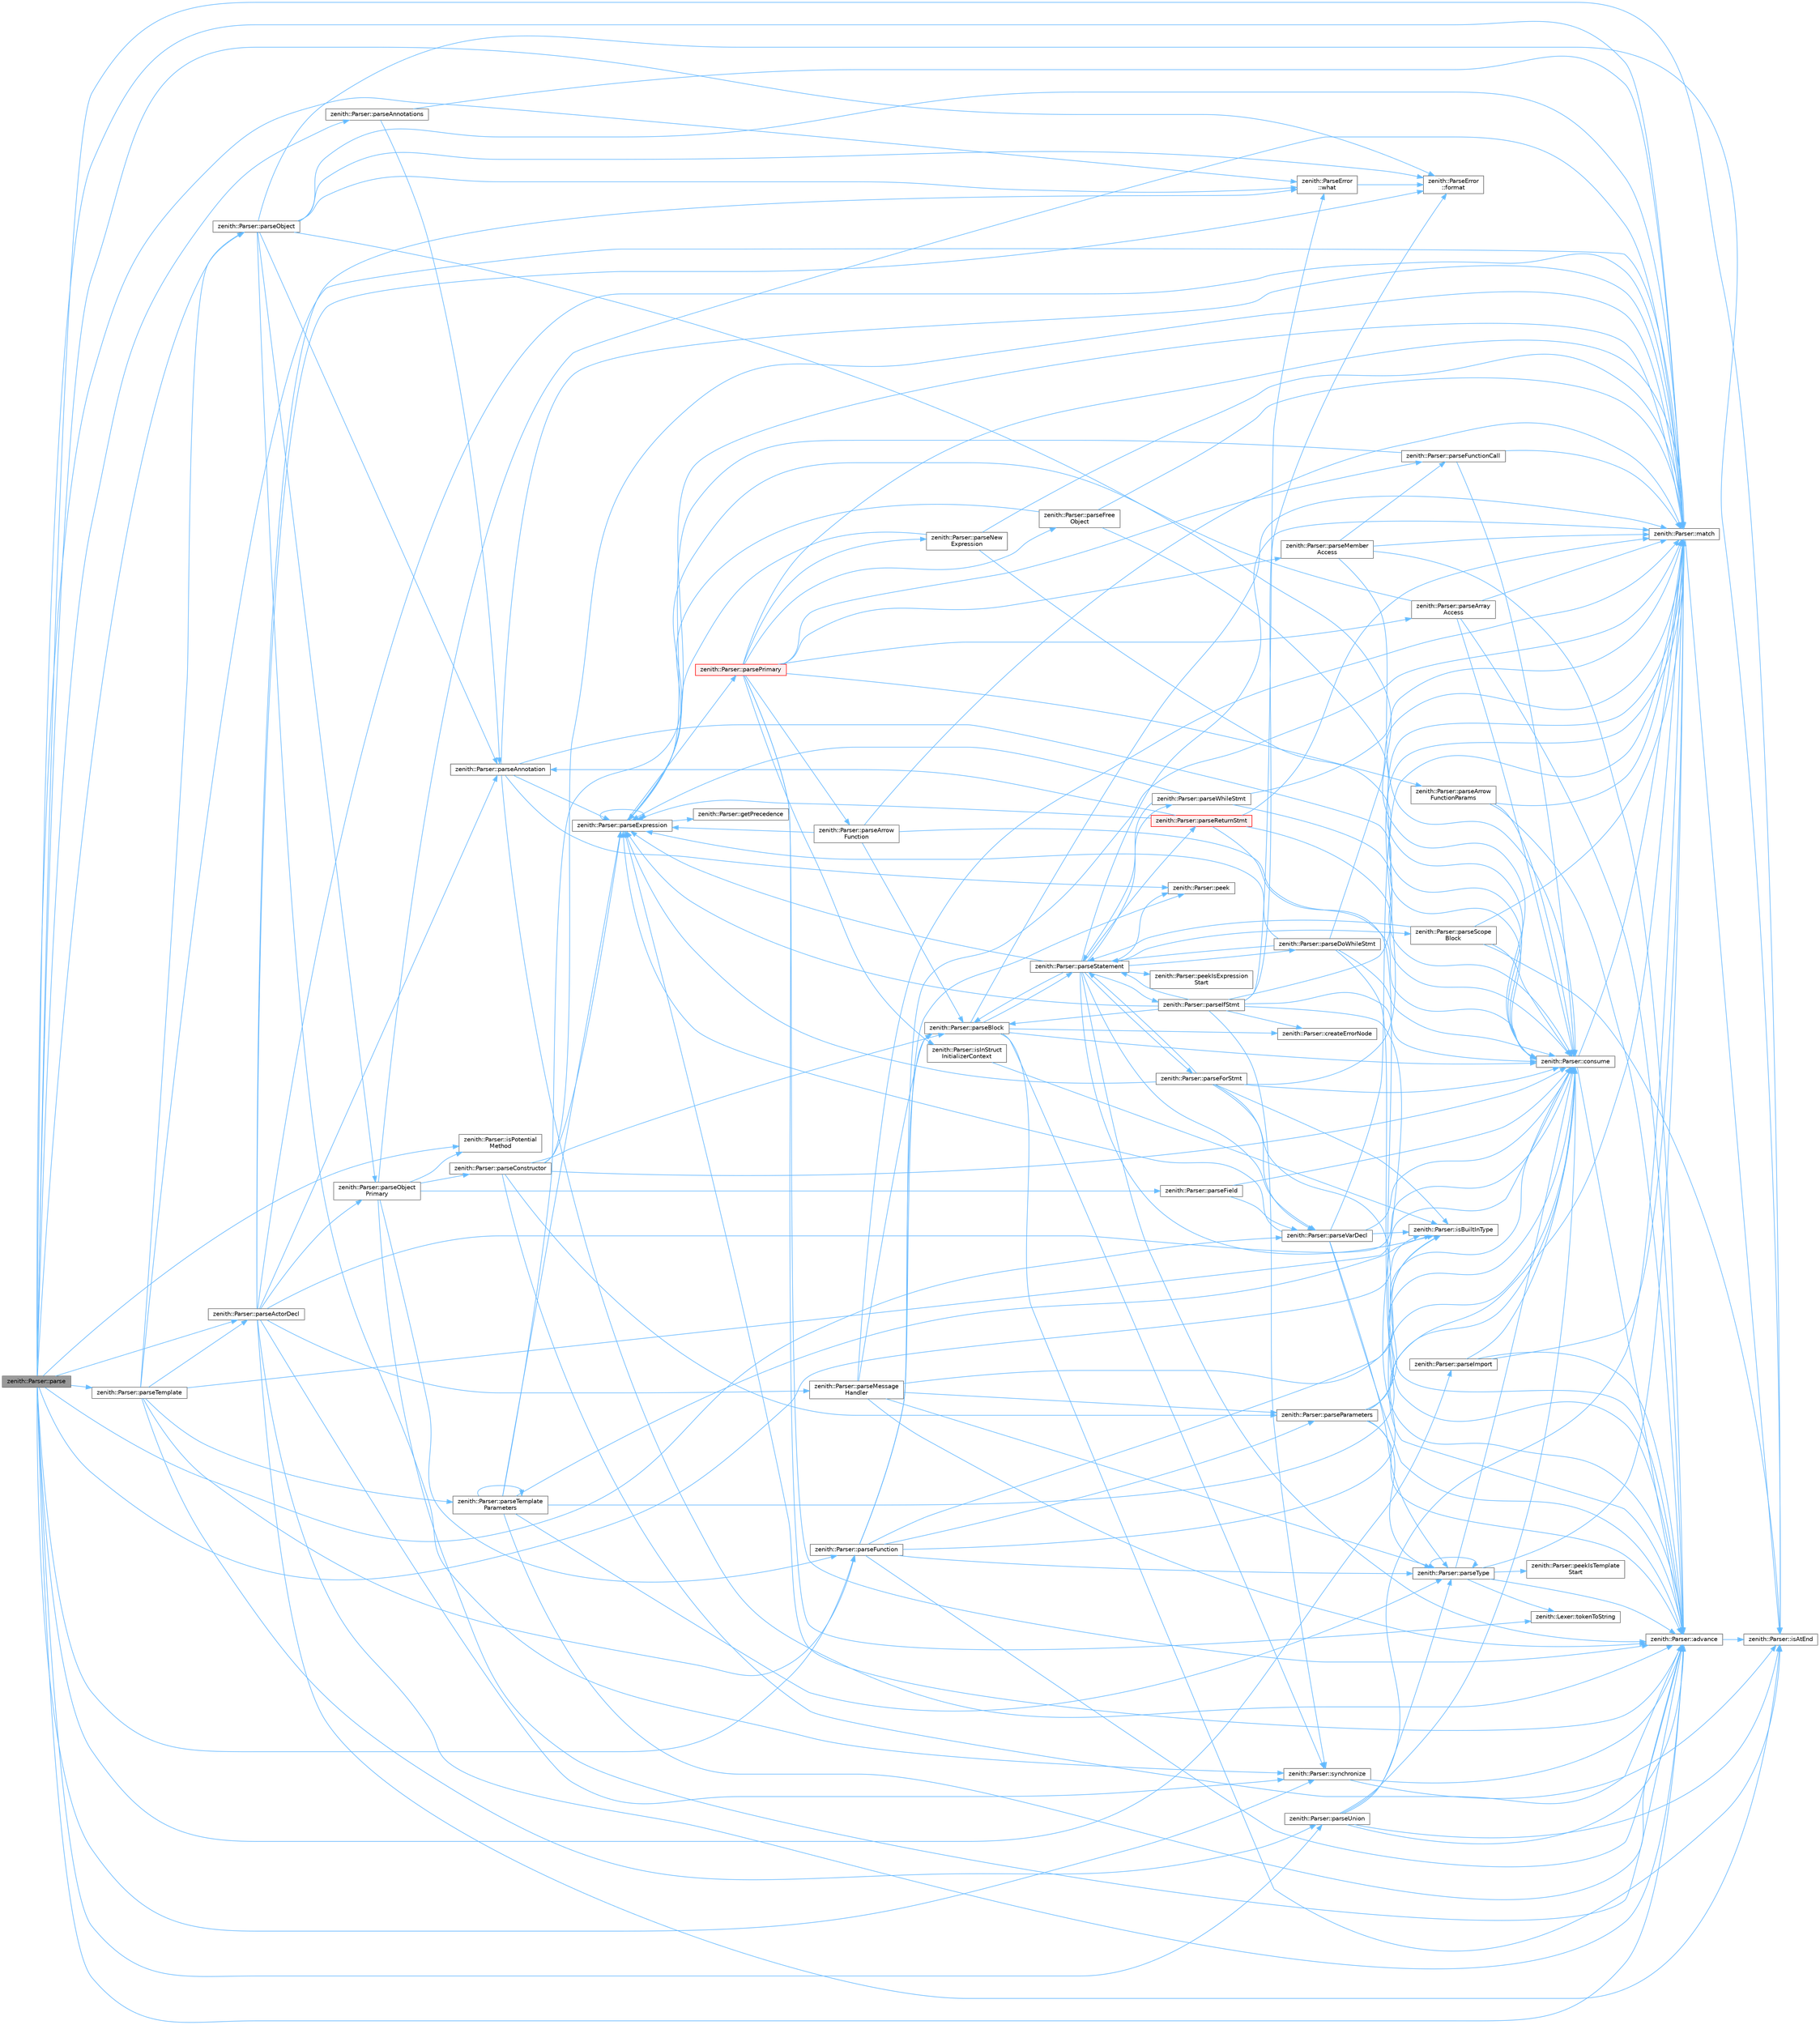 digraph "zenith::Parser::parse"
{
 // LATEX_PDF_SIZE
  bgcolor="transparent";
  edge [fontname=Helvetica,fontsize=10,labelfontname=Helvetica,labelfontsize=10];
  node [fontname=Helvetica,fontsize=10,shape=box,height=0.2,width=0.4];
  rankdir="LR";
  Node1 [id="Node000001",label="zenith::Parser::parse",height=0.2,width=0.4,color="gray40", fillcolor="grey60", style="filled", fontcolor="black",tooltip=" "];
  Node1 -> Node2 [id="edge1_Node000001_Node000002",color="steelblue1",style="solid",tooltip=" "];
  Node2 [id="Node000002",label="zenith::Parser::advance",height=0.2,width=0.4,color="grey40", fillcolor="white", style="filled",URL="$classzenith_1_1_parser.html#a9639927866a398781d4c1d205da431d8",tooltip=" "];
  Node2 -> Node3 [id="edge2_Node000002_Node000003",color="steelblue1",style="solid",tooltip=" "];
  Node3 [id="Node000003",label="zenith::Parser::isAtEnd",height=0.2,width=0.4,color="grey40", fillcolor="white", style="filled",URL="$classzenith_1_1_parser.html#a7fa9d1e2197db94168ba4e2c4fd98ad1",tooltip=" "];
  Node1 -> Node4 [id="edge3_Node000001_Node000004",color="steelblue1",style="solid",tooltip=" "];
  Node4 [id="Node000004",label="zenith::ParseError\l::format",height=0.2,width=0.4,color="grey40", fillcolor="white", style="filled",URL="$classzenith_1_1_parse_error.html#a432ddabc956004a6660137f537d2ba45",tooltip=" "];
  Node1 -> Node3 [id="edge4_Node000001_Node000003",color="steelblue1",style="solid",tooltip=" "];
  Node1 -> Node5 [id="edge5_Node000001_Node000005",color="steelblue1",style="solid",tooltip=" "];
  Node5 [id="Node000005",label="zenith::Parser::isBuiltInType",height=0.2,width=0.4,color="grey40", fillcolor="white", style="filled",URL="$classzenith_1_1_parser.html#a68c100d957e0a8960de2fca188e23054",tooltip=" "];
  Node1 -> Node6 [id="edge6_Node000001_Node000006",color="steelblue1",style="solid",tooltip=" "];
  Node6 [id="Node000006",label="zenith::Parser::isPotential\lMethod",height=0.2,width=0.4,color="grey40", fillcolor="white", style="filled",URL="$classzenith_1_1_parser.html#a3ce12be12969221d8326beb893810acd",tooltip=" "];
  Node1 -> Node7 [id="edge7_Node000001_Node000007",color="steelblue1",style="solid",tooltip=" "];
  Node7 [id="Node000007",label="zenith::Parser::match",height=0.2,width=0.4,color="grey40", fillcolor="white", style="filled",URL="$classzenith_1_1_parser.html#a6a8b25ba2a7a7f371a02b1419121e8cb",tooltip=" "];
  Node7 -> Node3 [id="edge8_Node000007_Node000003",color="steelblue1",style="solid",tooltip=" "];
  Node1 -> Node8 [id="edge9_Node000001_Node000008",color="steelblue1",style="solid",tooltip=" "];
  Node8 [id="Node000008",label="zenith::Parser::parseActorDecl",height=0.2,width=0.4,color="grey40", fillcolor="white", style="filled",URL="$classzenith_1_1_parser.html#add98eda497298f55d63689af29839db6",tooltip=" "];
  Node8 -> Node2 [id="edge10_Node000008_Node000002",color="steelblue1",style="solid",tooltip=" "];
  Node8 -> Node9 [id="edge11_Node000008_Node000009",color="steelblue1",style="solid",tooltip=" "];
  Node9 [id="Node000009",label="zenith::Parser::consume",height=0.2,width=0.4,color="grey40", fillcolor="white", style="filled",URL="$classzenith_1_1_parser.html#a729f5bdd53b7be97e8f5f3fb28f64249",tooltip=" "];
  Node9 -> Node2 [id="edge12_Node000009_Node000002",color="steelblue1",style="solid",tooltip=" "];
  Node9 -> Node7 [id="edge13_Node000009_Node000007",color="steelblue1",style="solid",tooltip=" "];
  Node8 -> Node4 [id="edge14_Node000008_Node000004",color="steelblue1",style="solid",tooltip=" "];
  Node8 -> Node3 [id="edge15_Node000008_Node000003",color="steelblue1",style="solid",tooltip=" "];
  Node8 -> Node7 [id="edge16_Node000008_Node000007",color="steelblue1",style="solid",tooltip=" "];
  Node8 -> Node10 [id="edge17_Node000008_Node000010",color="steelblue1",style="solid",tooltip=" "];
  Node10 [id="Node000010",label="zenith::Parser::parseAnnotation",height=0.2,width=0.4,color="grey40", fillcolor="white", style="filled",URL="$classzenith_1_1_parser.html#afff2e82900309df63d9aa89f4d3e31d6",tooltip=" "];
  Node10 -> Node2 [id="edge18_Node000010_Node000002",color="steelblue1",style="solid",tooltip=" "];
  Node10 -> Node9 [id="edge19_Node000010_Node000009",color="steelblue1",style="solid",tooltip=" "];
  Node10 -> Node7 [id="edge20_Node000010_Node000007",color="steelblue1",style="solid",tooltip=" "];
  Node10 -> Node11 [id="edge21_Node000010_Node000011",color="steelblue1",style="solid",tooltip=" "];
  Node11 [id="Node000011",label="zenith::Parser::parseExpression",height=0.2,width=0.4,color="grey40", fillcolor="white", style="filled",URL="$classzenith_1_1_parser.html#a239906fd51d54598f6d3dcc18d97b6b9",tooltip=" "];
  Node11 -> Node2 [id="edge22_Node000011_Node000002",color="steelblue1",style="solid",tooltip=" "];
  Node11 -> Node12 [id="edge23_Node000011_Node000012",color="steelblue1",style="solid",tooltip=" "];
  Node12 [id="Node000012",label="zenith::Parser::getPrecedence",height=0.2,width=0.4,color="grey40", fillcolor="white", style="filled",URL="$classzenith_1_1_parser.html#a5386ec516fb692a1b1ecd9058ca2c19e",tooltip=" "];
  Node11 -> Node11 [id="edge24_Node000011_Node000011",color="steelblue1",style="solid",tooltip=" "];
  Node11 -> Node13 [id="edge25_Node000011_Node000013",color="steelblue1",style="solid",tooltip=" "];
  Node13 [id="Node000013",label="zenith::Parser::parsePrimary",height=0.2,width=0.4,color="red", fillcolor="#FFF0F0", style="filled",URL="$classzenith_1_1_parser.html#a9425b18adfbb62629ae5ea654addc7cb",tooltip=" "];
  Node13 -> Node2 [id="edge26_Node000013_Node000002",color="steelblue1",style="solid",tooltip=" "];
  Node13 -> Node14 [id="edge27_Node000013_Node000014",color="steelblue1",style="solid",tooltip=" "];
  Node14 [id="Node000014",label="zenith::Parser::isInStruct\lInitializerContext",height=0.2,width=0.4,color="grey40", fillcolor="white", style="filled",URL="$classzenith_1_1_parser.html#a122c98490d526265ce1a9a2ecaf188f9",tooltip=" "];
  Node14 -> Node5 [id="edge28_Node000014_Node000005",color="steelblue1",style="solid",tooltip=" "];
  Node13 -> Node7 [id="edge29_Node000013_Node000007",color="steelblue1",style="solid",tooltip=" "];
  Node13 -> Node15 [id="edge30_Node000013_Node000015",color="steelblue1",style="solid",tooltip=" "];
  Node15 [id="Node000015",label="zenith::Parser::parseArray\lAccess",height=0.2,width=0.4,color="grey40", fillcolor="white", style="filled",URL="$classzenith_1_1_parser.html#ad32b5cfe98f909cade9216d65b046f58",tooltip=" "];
  Node15 -> Node2 [id="edge31_Node000015_Node000002",color="steelblue1",style="solid",tooltip=" "];
  Node15 -> Node9 [id="edge32_Node000015_Node000009",color="steelblue1",style="solid",tooltip=" "];
  Node15 -> Node7 [id="edge33_Node000015_Node000007",color="steelblue1",style="solid",tooltip=" "];
  Node15 -> Node11 [id="edge34_Node000015_Node000011",color="steelblue1",style="solid",tooltip=" "];
  Node13 -> Node16 [id="edge35_Node000013_Node000016",color="steelblue1",style="solid",tooltip=" "];
  Node16 [id="Node000016",label="zenith::Parser::parseArrow\lFunction",height=0.2,width=0.4,color="grey40", fillcolor="white", style="filled",URL="$classzenith_1_1_parser.html#a7ea0f8e309ed2fbdf1a9e2ebfa2fbf8d",tooltip=" "];
  Node16 -> Node9 [id="edge36_Node000016_Node000009",color="steelblue1",style="solid",tooltip=" "];
  Node16 -> Node7 [id="edge37_Node000016_Node000007",color="steelblue1",style="solid",tooltip=" "];
  Node16 -> Node17 [id="edge38_Node000016_Node000017",color="steelblue1",style="solid",tooltip=" "];
  Node17 [id="Node000017",label="zenith::Parser::parseBlock",height=0.2,width=0.4,color="grey40", fillcolor="white", style="filled",URL="$classzenith_1_1_parser.html#afed5c18e77fc012fe5db9f9e6175e642",tooltip=" "];
  Node17 -> Node9 [id="edge39_Node000017_Node000009",color="steelblue1",style="solid",tooltip=" "];
  Node17 -> Node18 [id="edge40_Node000017_Node000018",color="steelblue1",style="solid",tooltip=" "];
  Node18 [id="Node000018",label="zenith::Parser::createErrorNode",height=0.2,width=0.4,color="grey40", fillcolor="white", style="filled",URL="$classzenith_1_1_parser.html#a6576cab9cc379e6ba26cfce915ad3de6",tooltip=" "];
  Node17 -> Node3 [id="edge41_Node000017_Node000003",color="steelblue1",style="solid",tooltip=" "];
  Node17 -> Node7 [id="edge42_Node000017_Node000007",color="steelblue1",style="solid",tooltip=" "];
  Node17 -> Node19 [id="edge43_Node000017_Node000019",color="steelblue1",style="solid",tooltip=" "];
  Node19 [id="Node000019",label="zenith::Parser::parseStatement",height=0.2,width=0.4,color="grey40", fillcolor="white", style="filled",URL="$classzenith_1_1_parser.html#ada8dc19e8cb4a0f1b37d3ef6a2eb3f9d",tooltip=" "];
  Node19 -> Node2 [id="edge44_Node000019_Node000002",color="steelblue1",style="solid",tooltip=" "];
  Node19 -> Node5 [id="edge45_Node000019_Node000005",color="steelblue1",style="solid",tooltip=" "];
  Node19 -> Node7 [id="edge46_Node000019_Node000007",color="steelblue1",style="solid",tooltip=" "];
  Node19 -> Node17 [id="edge47_Node000019_Node000017",color="steelblue1",style="solid",tooltip=" "];
  Node19 -> Node20 [id="edge48_Node000019_Node000020",color="steelblue1",style="solid",tooltip=" "];
  Node20 [id="Node000020",label="zenith::Parser::parseDoWhileStmt",height=0.2,width=0.4,color="grey40", fillcolor="white", style="filled",URL="$classzenith_1_1_parser.html#a17d038fc7ad2c0dac1b038889f4426ca",tooltip=" "];
  Node20 -> Node2 [id="edge49_Node000020_Node000002",color="steelblue1",style="solid",tooltip=" "];
  Node20 -> Node9 [id="edge50_Node000020_Node000009",color="steelblue1",style="solid",tooltip=" "];
  Node20 -> Node7 [id="edge51_Node000020_Node000007",color="steelblue1",style="solid",tooltip=" "];
  Node20 -> Node11 [id="edge52_Node000020_Node000011",color="steelblue1",style="solid",tooltip=" "];
  Node20 -> Node19 [id="edge53_Node000020_Node000019",color="steelblue1",style="solid",tooltip=" "];
  Node19 -> Node11 [id="edge54_Node000019_Node000011",color="steelblue1",style="solid",tooltip=" "];
  Node19 -> Node21 [id="edge55_Node000019_Node000021",color="steelblue1",style="solid",tooltip=" "];
  Node21 [id="Node000021",label="zenith::Parser::parseForStmt",height=0.2,width=0.4,color="grey40", fillcolor="white", style="filled",URL="$classzenith_1_1_parser.html#ab8ae32b49e1a7d1492f14c6b381aa52b",tooltip=" "];
  Node21 -> Node2 [id="edge56_Node000021_Node000002",color="steelblue1",style="solid",tooltip=" "];
  Node21 -> Node9 [id="edge57_Node000021_Node000009",color="steelblue1",style="solid",tooltip=" "];
  Node21 -> Node5 [id="edge58_Node000021_Node000005",color="steelblue1",style="solid",tooltip=" "];
  Node21 -> Node7 [id="edge59_Node000021_Node000007",color="steelblue1",style="solid",tooltip=" "];
  Node21 -> Node11 [id="edge60_Node000021_Node000011",color="steelblue1",style="solid",tooltip=" "];
  Node21 -> Node19 [id="edge61_Node000021_Node000019",color="steelblue1",style="solid",tooltip=" "];
  Node21 -> Node22 [id="edge62_Node000021_Node000022",color="steelblue1",style="solid",tooltip=" "];
  Node22 [id="Node000022",label="zenith::Parser::parseVarDecl",height=0.2,width=0.4,color="grey40", fillcolor="white", style="filled",URL="$classzenith_1_1_parser.html#a4846f1e07a0155bb95bfee2888cd4e49",tooltip=" "];
  Node22 -> Node2 [id="edge63_Node000022_Node000002",color="steelblue1",style="solid",tooltip=" "];
  Node22 -> Node9 [id="edge64_Node000022_Node000009",color="steelblue1",style="solid",tooltip=" "];
  Node22 -> Node5 [id="edge65_Node000022_Node000005",color="steelblue1",style="solid",tooltip=" "];
  Node22 -> Node7 [id="edge66_Node000022_Node000007",color="steelblue1",style="solid",tooltip=" "];
  Node22 -> Node11 [id="edge67_Node000022_Node000011",color="steelblue1",style="solid",tooltip=" "];
  Node22 -> Node23 [id="edge68_Node000022_Node000023",color="steelblue1",style="solid",tooltip=" "];
  Node23 [id="Node000023",label="zenith::Parser::parseType",height=0.2,width=0.4,color="grey40", fillcolor="white", style="filled",URL="$classzenith_1_1_parser.html#a62bb32082ed32f00e6071e1acc026ea1",tooltip=" "];
  Node23 -> Node2 [id="edge69_Node000023_Node000002",color="steelblue1",style="solid",tooltip=" "];
  Node23 -> Node9 [id="edge70_Node000023_Node000009",color="steelblue1",style="solid",tooltip=" "];
  Node23 -> Node7 [id="edge71_Node000023_Node000007",color="steelblue1",style="solid",tooltip=" "];
  Node23 -> Node23 [id="edge72_Node000023_Node000023",color="steelblue1",style="solid",tooltip=" "];
  Node23 -> Node24 [id="edge73_Node000023_Node000024",color="steelblue1",style="solid",tooltip=" "];
  Node24 [id="Node000024",label="zenith::Parser::peekIsTemplate\lStart",height=0.2,width=0.4,color="grey40", fillcolor="white", style="filled",URL="$classzenith_1_1_parser.html#adc6473d2aff0043321f35dfdf132f618",tooltip=" "];
  Node23 -> Node25 [id="edge74_Node000023_Node000025",color="steelblue1",style="solid",tooltip=" "];
  Node25 [id="Node000025",label="zenith::Lexer::tokenToString",height=0.2,width=0.4,color="grey40", fillcolor="white", style="filled",URL="$classzenith_1_1_lexer.html#a7265d90eb9fdc3d46aacdcf2a7e84a23",tooltip=" "];
  Node19 -> Node26 [id="edge75_Node000019_Node000026",color="steelblue1",style="solid",tooltip=" "];
  Node26 [id="Node000026",label="zenith::Parser::parseIfStmt",height=0.2,width=0.4,color="grey40", fillcolor="white", style="filled",URL="$classzenith_1_1_parser.html#a6086729ddce119c88e10fe622d069d8f",tooltip=" "];
  Node26 -> Node2 [id="edge76_Node000026_Node000002",color="steelblue1",style="solid",tooltip=" "];
  Node26 -> Node9 [id="edge77_Node000026_Node000009",color="steelblue1",style="solid",tooltip=" "];
  Node26 -> Node18 [id="edge78_Node000026_Node000018",color="steelblue1",style="solid",tooltip=" "];
  Node26 -> Node4 [id="edge79_Node000026_Node000004",color="steelblue1",style="solid",tooltip=" "];
  Node26 -> Node7 [id="edge80_Node000026_Node000007",color="steelblue1",style="solid",tooltip=" "];
  Node26 -> Node17 [id="edge81_Node000026_Node000017",color="steelblue1",style="solid",tooltip=" "];
  Node26 -> Node11 [id="edge82_Node000026_Node000011",color="steelblue1",style="solid",tooltip=" "];
  Node26 -> Node19 [id="edge83_Node000026_Node000019",color="steelblue1",style="solid",tooltip=" "];
  Node26 -> Node27 [id="edge84_Node000026_Node000027",color="steelblue1",style="solid",tooltip=" "];
  Node27 [id="Node000027",label="zenith::Parser::synchronize",height=0.2,width=0.4,color="grey40", fillcolor="white", style="filled",URL="$classzenith_1_1_parser.html#a09ca7eb4b886643cc7673062713a718f",tooltip=" "];
  Node27 -> Node2 [id="edge85_Node000027_Node000002",color="steelblue1",style="solid",tooltip=" "];
  Node27 -> Node3 [id="edge86_Node000027_Node000003",color="steelblue1",style="solid",tooltip=" "];
  Node26 -> Node28 [id="edge87_Node000026_Node000028",color="steelblue1",style="solid",tooltip=" "];
  Node28 [id="Node000028",label="zenith::ParseError\l::what",height=0.2,width=0.4,color="grey40", fillcolor="white", style="filled",URL="$classzenith_1_1_parse_error.html#a9fb114a980ca601574f4dd9cf122aa0e",tooltip=" "];
  Node28 -> Node4 [id="edge88_Node000028_Node000004",color="steelblue1",style="solid",tooltip=" "];
  Node19 -> Node29 [id="edge89_Node000019_Node000029",color="steelblue1",style="solid",tooltip=" "];
  Node29 [id="Node000029",label="zenith::Parser::parseReturnStmt",height=0.2,width=0.4,color="red", fillcolor="#FFF0F0", style="filled",URL="$classzenith_1_1_parser.html#a5e026e55d4a57bea1b5ffa7d3b5e93a8",tooltip=" "];
  Node29 -> Node2 [id="edge90_Node000029_Node000002",color="steelblue1",style="solid",tooltip=" "];
  Node29 -> Node9 [id="edge91_Node000029_Node000009",color="steelblue1",style="solid",tooltip=" "];
  Node29 -> Node7 [id="edge92_Node000029_Node000007",color="steelblue1",style="solid",tooltip=" "];
  Node29 -> Node10 [id="edge93_Node000029_Node000010",color="steelblue1",style="solid",tooltip=" "];
  Node29 -> Node11 [id="edge94_Node000029_Node000011",color="steelblue1",style="solid",tooltip=" "];
  Node19 -> Node31 [id="edge95_Node000019_Node000031",color="steelblue1",style="solid",tooltip=" "];
  Node31 [id="Node000031",label="zenith::Parser::parseScope\lBlock",height=0.2,width=0.4,color="grey40", fillcolor="white", style="filled",URL="$classzenith_1_1_parser.html#acd4ccda2b4a409498daa93e31f2bc23f",tooltip=" "];
  Node31 -> Node9 [id="edge96_Node000031_Node000009",color="steelblue1",style="solid",tooltip=" "];
  Node31 -> Node3 [id="edge97_Node000031_Node000003",color="steelblue1",style="solid",tooltip=" "];
  Node31 -> Node7 [id="edge98_Node000031_Node000007",color="steelblue1",style="solid",tooltip=" "];
  Node31 -> Node19 [id="edge99_Node000031_Node000019",color="steelblue1",style="solid",tooltip=" "];
  Node19 -> Node22 [id="edge100_Node000019_Node000022",color="steelblue1",style="solid",tooltip=" "];
  Node19 -> Node32 [id="edge101_Node000019_Node000032",color="steelblue1",style="solid",tooltip=" "];
  Node32 [id="Node000032",label="zenith::Parser::parseWhileStmt",height=0.2,width=0.4,color="grey40", fillcolor="white", style="filled",URL="$classzenith_1_1_parser.html#a6f8fd13014d6a0e82f53ce08a8f9766d",tooltip=" "];
  Node32 -> Node9 [id="edge102_Node000032_Node000009",color="steelblue1",style="solid",tooltip=" "];
  Node32 -> Node7 [id="edge103_Node000032_Node000007",color="steelblue1",style="solid",tooltip=" "];
  Node32 -> Node11 [id="edge104_Node000032_Node000011",color="steelblue1",style="solid",tooltip=" "];
  Node32 -> Node19 [id="edge105_Node000032_Node000019",color="steelblue1",style="solid",tooltip=" "];
  Node19 -> Node33 [id="edge106_Node000019_Node000033",color="steelblue1",style="solid",tooltip=" "];
  Node33 [id="Node000033",label="zenith::Parser::peek",height=0.2,width=0.4,color="grey40", fillcolor="white", style="filled",URL="$classzenith_1_1_parser.html#a979d431c48a2bb73bd40a9fd6d65ba36",tooltip=" "];
  Node19 -> Node34 [id="edge107_Node000019_Node000034",color="steelblue1",style="solid",tooltip=" "];
  Node34 [id="Node000034",label="zenith::Parser::peekIsExpression\lStart",height=0.2,width=0.4,color="grey40", fillcolor="white", style="filled",URL="$classzenith_1_1_parser.html#ad60004f6810cc28102461c948ec5bb2f",tooltip=" "];
  Node17 -> Node27 [id="edge108_Node000017_Node000027",color="steelblue1",style="solid",tooltip=" "];
  Node16 -> Node11 [id="edge109_Node000016_Node000011",color="steelblue1",style="solid",tooltip=" "];
  Node13 -> Node35 [id="edge110_Node000013_Node000035",color="steelblue1",style="solid",tooltip=" "];
  Node35 [id="Node000035",label="zenith::Parser::parseArrow\lFunctionParams",height=0.2,width=0.4,color="grey40", fillcolor="white", style="filled",URL="$classzenith_1_1_parser.html#adfd7efe9485b95d3c1d2acbcec912527",tooltip=" "];
  Node35 -> Node2 [id="edge111_Node000035_Node000002",color="steelblue1",style="solid",tooltip=" "];
  Node35 -> Node9 [id="edge112_Node000035_Node000009",color="steelblue1",style="solid",tooltip=" "];
  Node35 -> Node7 [id="edge113_Node000035_Node000007",color="steelblue1",style="solid",tooltip=" "];
  Node13 -> Node36 [id="edge114_Node000013_Node000036",color="steelblue1",style="solid",tooltip=" "];
  Node36 [id="Node000036",label="zenith::Parser::parseFree\lObject",height=0.2,width=0.4,color="grey40", fillcolor="white", style="filled",URL="$classzenith_1_1_parser.html#a697fe5477ca0023efdefd6e66f4e0a49",tooltip=" "];
  Node36 -> Node9 [id="edge115_Node000036_Node000009",color="steelblue1",style="solid",tooltip=" "];
  Node36 -> Node7 [id="edge116_Node000036_Node000007",color="steelblue1",style="solid",tooltip=" "];
  Node36 -> Node11 [id="edge117_Node000036_Node000011",color="steelblue1",style="solid",tooltip=" "];
  Node13 -> Node37 [id="edge118_Node000013_Node000037",color="steelblue1",style="solid",tooltip=" "];
  Node37 [id="Node000037",label="zenith::Parser::parseFunctionCall",height=0.2,width=0.4,color="grey40", fillcolor="white", style="filled",URL="$classzenith_1_1_parser.html#ae2442c2e624e13794605b1ff56047ee8",tooltip=" "];
  Node37 -> Node9 [id="edge119_Node000037_Node000009",color="steelblue1",style="solid",tooltip=" "];
  Node37 -> Node7 [id="edge120_Node000037_Node000007",color="steelblue1",style="solid",tooltip=" "];
  Node37 -> Node11 [id="edge121_Node000037_Node000011",color="steelblue1",style="solid",tooltip=" "];
  Node13 -> Node38 [id="edge122_Node000013_Node000038",color="steelblue1",style="solid",tooltip=" "];
  Node38 [id="Node000038",label="zenith::Parser::parseMember\lAccess",height=0.2,width=0.4,color="grey40", fillcolor="white", style="filled",URL="$classzenith_1_1_parser.html#a5f581f39453bce8e553d9d96c5c8d0d2",tooltip=" "];
  Node38 -> Node2 [id="edge123_Node000038_Node000002",color="steelblue1",style="solid",tooltip=" "];
  Node38 -> Node9 [id="edge124_Node000038_Node000009",color="steelblue1",style="solid",tooltip=" "];
  Node38 -> Node7 [id="edge125_Node000038_Node000007",color="steelblue1",style="solid",tooltip=" "];
  Node38 -> Node37 [id="edge126_Node000038_Node000037",color="steelblue1",style="solid",tooltip=" "];
  Node13 -> Node39 [id="edge127_Node000013_Node000039",color="steelblue1",style="solid",tooltip=" "];
  Node39 [id="Node000039",label="zenith::Parser::parseNew\lExpression",height=0.2,width=0.4,color="grey40", fillcolor="white", style="filled",URL="$classzenith_1_1_parser.html#aa984ed730ca80620a7033d259b6faea5",tooltip=" "];
  Node39 -> Node9 [id="edge128_Node000039_Node000009",color="steelblue1",style="solid",tooltip=" "];
  Node39 -> Node7 [id="edge129_Node000039_Node000007",color="steelblue1",style="solid",tooltip=" "];
  Node39 -> Node11 [id="edge130_Node000039_Node000011",color="steelblue1",style="solid",tooltip=" "];
  Node13 -> Node25 [id="edge131_Node000013_Node000025",color="steelblue1",style="solid",tooltip=" "];
  Node10 -> Node33 [id="edge132_Node000010_Node000033",color="steelblue1",style="solid",tooltip=" "];
  Node8 -> Node41 [id="edge133_Node000008_Node000041",color="steelblue1",style="solid",tooltip=" "];
  Node41 [id="Node000041",label="zenith::Parser::parseMessage\lHandler",height=0.2,width=0.4,color="grey40", fillcolor="white", style="filled",URL="$classzenith_1_1_parser.html#a78d55766725bfdd0c7b718adf355eee3",tooltip=" "];
  Node41 -> Node2 [id="edge134_Node000041_Node000002",color="steelblue1",style="solid",tooltip=" "];
  Node41 -> Node9 [id="edge135_Node000041_Node000009",color="steelblue1",style="solid",tooltip=" "];
  Node41 -> Node7 [id="edge136_Node000041_Node000007",color="steelblue1",style="solid",tooltip=" "];
  Node41 -> Node17 [id="edge137_Node000041_Node000017",color="steelblue1",style="solid",tooltip=" "];
  Node41 -> Node42 [id="edge138_Node000041_Node000042",color="steelblue1",style="solid",tooltip=" "];
  Node42 [id="Node000042",label="zenith::Parser::parseParameters",height=0.2,width=0.4,color="grey40", fillcolor="white", style="filled",URL="$classzenith_1_1_parser.html#ae6835a329d4b3f36036803ea2c8968fb",tooltip=" "];
  Node42 -> Node2 [id="edge139_Node000042_Node000002",color="steelblue1",style="solid",tooltip=" "];
  Node42 -> Node9 [id="edge140_Node000042_Node000009",color="steelblue1",style="solid",tooltip=" "];
  Node42 -> Node5 [id="edge141_Node000042_Node000005",color="steelblue1",style="solid",tooltip=" "];
  Node42 -> Node7 [id="edge142_Node000042_Node000007",color="steelblue1",style="solid",tooltip=" "];
  Node42 -> Node23 [id="edge143_Node000042_Node000023",color="steelblue1",style="solid",tooltip=" "];
  Node41 -> Node23 [id="edge144_Node000041_Node000023",color="steelblue1",style="solid",tooltip=" "];
  Node8 -> Node43 [id="edge145_Node000008_Node000043",color="steelblue1",style="solid",tooltip=" "];
  Node43 [id="Node000043",label="zenith::Parser::parseObject\lPrimary",height=0.2,width=0.4,color="grey40", fillcolor="white", style="filled",URL="$classzenith_1_1_parser.html#a74f0f075ac6a9a7935b8b0b20bd1f3ef",tooltip=" "];
  Node43 -> Node2 [id="edge146_Node000043_Node000002",color="steelblue1",style="solid",tooltip=" "];
  Node43 -> Node6 [id="edge147_Node000043_Node000006",color="steelblue1",style="solid",tooltip=" "];
  Node43 -> Node7 [id="edge148_Node000043_Node000007",color="steelblue1",style="solid",tooltip=" "];
  Node43 -> Node44 [id="edge149_Node000043_Node000044",color="steelblue1",style="solid",tooltip=" "];
  Node44 [id="Node000044",label="zenith::Parser::parseConstructor",height=0.2,width=0.4,color="grey40", fillcolor="white", style="filled",URL="$classzenith_1_1_parser.html#ae37a2b420e456af55c07efd04676b4af",tooltip=" "];
  Node44 -> Node2 [id="edge150_Node000044_Node000002",color="steelblue1",style="solid",tooltip=" "];
  Node44 -> Node9 [id="edge151_Node000044_Node000009",color="steelblue1",style="solid",tooltip=" "];
  Node44 -> Node7 [id="edge152_Node000044_Node000007",color="steelblue1",style="solid",tooltip=" "];
  Node44 -> Node17 [id="edge153_Node000044_Node000017",color="steelblue1",style="solid",tooltip=" "];
  Node44 -> Node11 [id="edge154_Node000044_Node000011",color="steelblue1",style="solid",tooltip=" "];
  Node44 -> Node42 [id="edge155_Node000044_Node000042",color="steelblue1",style="solid",tooltip=" "];
  Node43 -> Node45 [id="edge156_Node000043_Node000045",color="steelblue1",style="solid",tooltip=" "];
  Node45 [id="Node000045",label="zenith::Parser::parseField",height=0.2,width=0.4,color="grey40", fillcolor="white", style="filled",URL="$classzenith_1_1_parser.html#a12db59c0397e2ec966e47382f55b4ab8",tooltip=" "];
  Node45 -> Node9 [id="edge157_Node000045_Node000009",color="steelblue1",style="solid",tooltip=" "];
  Node45 -> Node22 [id="edge158_Node000045_Node000022",color="steelblue1",style="solid",tooltip=" "];
  Node43 -> Node46 [id="edge159_Node000043_Node000046",color="steelblue1",style="solid",tooltip=" "];
  Node46 [id="Node000046",label="zenith::Parser::parseFunction",height=0.2,width=0.4,color="grey40", fillcolor="white", style="filled",URL="$classzenith_1_1_parser.html#a8647a213885b6a7d25032d40410f827b",tooltip=" "];
  Node46 -> Node2 [id="edge160_Node000046_Node000002",color="steelblue1",style="solid",tooltip=" "];
  Node46 -> Node9 [id="edge161_Node000046_Node000009",color="steelblue1",style="solid",tooltip=" "];
  Node46 -> Node5 [id="edge162_Node000046_Node000005",color="steelblue1",style="solid",tooltip=" "];
  Node46 -> Node7 [id="edge163_Node000046_Node000007",color="steelblue1",style="solid",tooltip=" "];
  Node46 -> Node17 [id="edge164_Node000046_Node000017",color="steelblue1",style="solid",tooltip=" "];
  Node46 -> Node42 [id="edge165_Node000046_Node000042",color="steelblue1",style="solid",tooltip=" "];
  Node46 -> Node23 [id="edge166_Node000046_Node000023",color="steelblue1",style="solid",tooltip=" "];
  Node46 -> Node33 [id="edge167_Node000046_Node000033",color="steelblue1",style="solid",tooltip=" "];
  Node8 -> Node27 [id="edge168_Node000008_Node000027",color="steelblue1",style="solid",tooltip=" "];
  Node8 -> Node28 [id="edge169_Node000008_Node000028",color="steelblue1",style="solid",tooltip=" "];
  Node1 -> Node47 [id="edge170_Node000001_Node000047",color="steelblue1",style="solid",tooltip=" "];
  Node47 [id="Node000047",label="zenith::Parser::parseAnnotations",height=0.2,width=0.4,color="grey40", fillcolor="white", style="filled",URL="$classzenith_1_1_parser.html#a13606ea02073ecca24a045f676b58518",tooltip=" "];
  Node47 -> Node7 [id="edge171_Node000047_Node000007",color="steelblue1",style="solid",tooltip=" "];
  Node47 -> Node10 [id="edge172_Node000047_Node000010",color="steelblue1",style="solid",tooltip=" "];
  Node1 -> Node46 [id="edge173_Node000001_Node000046",color="steelblue1",style="solid",tooltip=" "];
  Node1 -> Node48 [id="edge174_Node000001_Node000048",color="steelblue1",style="solid",tooltip=" "];
  Node48 [id="Node000048",label="zenith::Parser::parseImport",height=0.2,width=0.4,color="grey40", fillcolor="white", style="filled",URL="$classzenith_1_1_parser.html#aa2c23a02757aec41431ae82e56c860d8",tooltip=" "];
  Node48 -> Node2 [id="edge175_Node000048_Node000002",color="steelblue1",style="solid",tooltip=" "];
  Node48 -> Node9 [id="edge176_Node000048_Node000009",color="steelblue1",style="solid",tooltip=" "];
  Node48 -> Node7 [id="edge177_Node000048_Node000007",color="steelblue1",style="solid",tooltip=" "];
  Node1 -> Node49 [id="edge178_Node000001_Node000049",color="steelblue1",style="solid",tooltip=" "];
  Node49 [id="Node000049",label="zenith::Parser::parseObject",height=0.2,width=0.4,color="grey40", fillcolor="white", style="filled",URL="$classzenith_1_1_parser.html#abfe2e0682adcad95cc77595ec52bd4da",tooltip=" "];
  Node49 -> Node9 [id="edge179_Node000049_Node000009",color="steelblue1",style="solid",tooltip=" "];
  Node49 -> Node4 [id="edge180_Node000049_Node000004",color="steelblue1",style="solid",tooltip=" "];
  Node49 -> Node3 [id="edge181_Node000049_Node000003",color="steelblue1",style="solid",tooltip=" "];
  Node49 -> Node7 [id="edge182_Node000049_Node000007",color="steelblue1",style="solid",tooltip=" "];
  Node49 -> Node10 [id="edge183_Node000049_Node000010",color="steelblue1",style="solid",tooltip=" "];
  Node49 -> Node43 [id="edge184_Node000049_Node000043",color="steelblue1",style="solid",tooltip=" "];
  Node49 -> Node27 [id="edge185_Node000049_Node000027",color="steelblue1",style="solid",tooltip=" "];
  Node49 -> Node28 [id="edge186_Node000049_Node000028",color="steelblue1",style="solid",tooltip=" "];
  Node1 -> Node50 [id="edge187_Node000001_Node000050",color="steelblue1",style="solid",tooltip=" "];
  Node50 [id="Node000050",label="zenith::Parser::parseTemplate",height=0.2,width=0.4,color="grey40", fillcolor="white", style="filled",URL="$classzenith_1_1_parser.html#ac8ba31b8067fb7325c47b2b85e51abe1",tooltip=" "];
  Node50 -> Node9 [id="edge188_Node000050_Node000009",color="steelblue1",style="solid",tooltip=" "];
  Node50 -> Node7 [id="edge189_Node000050_Node000007",color="steelblue1",style="solid",tooltip=" "];
  Node50 -> Node8 [id="edge190_Node000050_Node000008",color="steelblue1",style="solid",tooltip=" "];
  Node50 -> Node46 [id="edge191_Node000050_Node000046",color="steelblue1",style="solid",tooltip=" "];
  Node50 -> Node49 [id="edge192_Node000050_Node000049",color="steelblue1",style="solid",tooltip=" "];
  Node50 -> Node51 [id="edge193_Node000050_Node000051",color="steelblue1",style="solid",tooltip=" "];
  Node51 [id="Node000051",label="zenith::Parser::parseTemplate\lParameters",height=0.2,width=0.4,color="grey40", fillcolor="white", style="filled",URL="$classzenith_1_1_parser.html#aa809de3ebc29d840ad9bc99c0b6ce956",tooltip=" "];
  Node51 -> Node2 [id="edge194_Node000051_Node000002",color="steelblue1",style="solid",tooltip=" "];
  Node51 -> Node9 [id="edge195_Node000051_Node000009",color="steelblue1",style="solid",tooltip=" "];
  Node51 -> Node5 [id="edge196_Node000051_Node000005",color="steelblue1",style="solid",tooltip=" "];
  Node51 -> Node7 [id="edge197_Node000051_Node000007",color="steelblue1",style="solid",tooltip=" "];
  Node51 -> Node11 [id="edge198_Node000051_Node000011",color="steelblue1",style="solid",tooltip=" "];
  Node51 -> Node51 [id="edge199_Node000051_Node000051",color="steelblue1",style="solid",tooltip=" "];
  Node51 -> Node23 [id="edge200_Node000051_Node000023",color="steelblue1",style="solid",tooltip=" "];
  Node50 -> Node52 [id="edge201_Node000050_Node000052",color="steelblue1",style="solid",tooltip=" "];
  Node52 [id="Node000052",label="zenith::Parser::parseUnion",height=0.2,width=0.4,color="grey40", fillcolor="white", style="filled",URL="$classzenith_1_1_parser.html#a9031c6a60032c4c39e764cea8945fd11",tooltip=" "];
  Node52 -> Node2 [id="edge202_Node000052_Node000002",color="steelblue1",style="solid",tooltip=" "];
  Node52 -> Node9 [id="edge203_Node000052_Node000009",color="steelblue1",style="solid",tooltip=" "];
  Node52 -> Node3 [id="edge204_Node000052_Node000003",color="steelblue1",style="solid",tooltip=" "];
  Node52 -> Node7 [id="edge205_Node000052_Node000007",color="steelblue1",style="solid",tooltip=" "];
  Node52 -> Node23 [id="edge206_Node000052_Node000023",color="steelblue1",style="solid",tooltip=" "];
  Node1 -> Node52 [id="edge207_Node000001_Node000052",color="steelblue1",style="solid",tooltip=" "];
  Node1 -> Node22 [id="edge208_Node000001_Node000022",color="steelblue1",style="solid",tooltip=" "];
  Node1 -> Node27 [id="edge209_Node000001_Node000027",color="steelblue1",style="solid",tooltip=" "];
  Node1 -> Node28 [id="edge210_Node000001_Node000028",color="steelblue1",style="solid",tooltip=" "];
}

